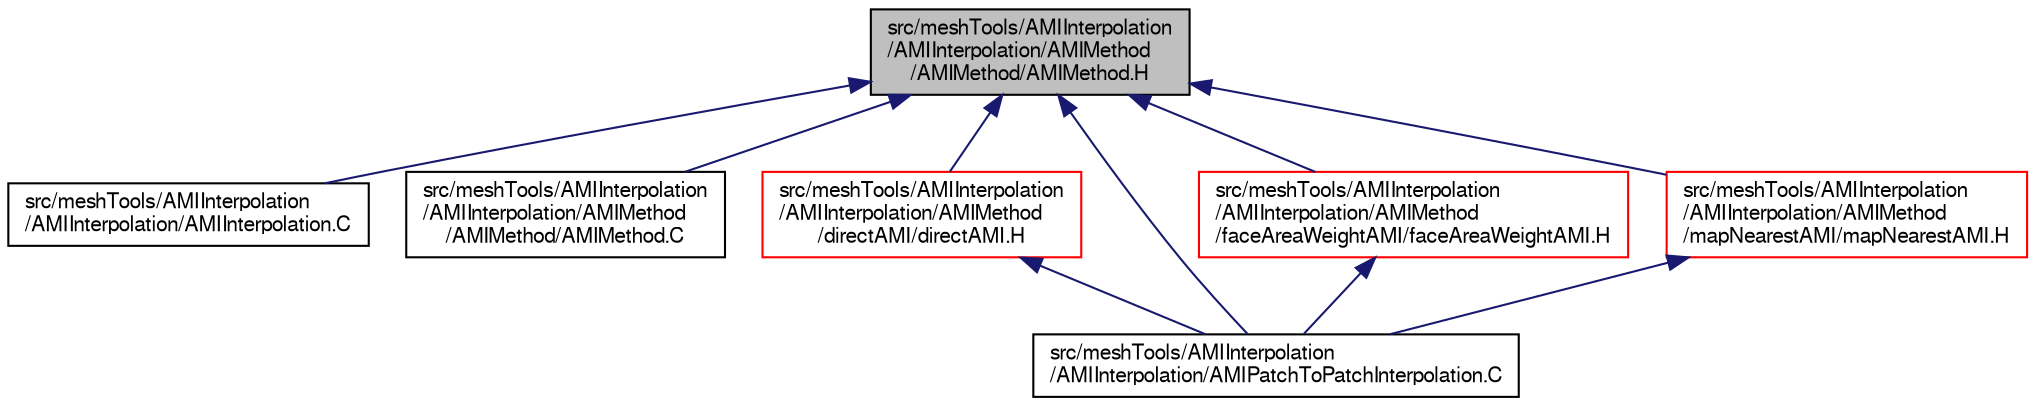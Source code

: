 digraph "src/meshTools/AMIInterpolation/AMIInterpolation/AMIMethod/AMIMethod/AMIMethod.H"
{
  bgcolor="transparent";
  edge [fontname="FreeSans",fontsize="10",labelfontname="FreeSans",labelfontsize="10"];
  node [fontname="FreeSans",fontsize="10",shape=record];
  Node177 [label="src/meshTools/AMIInterpolation\l/AMIInterpolation/AMIMethod\l/AMIMethod/AMIMethod.H",height=0.2,width=0.4,color="black", fillcolor="grey75", style="filled", fontcolor="black"];
  Node177 -> Node178 [dir="back",color="midnightblue",fontsize="10",style="solid",fontname="FreeSans"];
  Node178 [label="src/meshTools/AMIInterpolation\l/AMIInterpolation/AMIInterpolation.C",height=0.2,width=0.4,color="black",URL="$a07238.html"];
  Node177 -> Node179 [dir="back",color="midnightblue",fontsize="10",style="solid",fontname="FreeSans"];
  Node179 [label="src/meshTools/AMIInterpolation\l/AMIInterpolation/AMIMethod\l/AMIMethod/AMIMethod.C",height=0.2,width=0.4,color="black",URL="$a07253.html"];
  Node177 -> Node180 [dir="back",color="midnightblue",fontsize="10",style="solid",fontname="FreeSans"];
  Node180 [label="src/meshTools/AMIInterpolation\l/AMIInterpolation/AMIMethod\l/directAMI/directAMI.H",height=0.2,width=0.4,color="red",URL="$a07268.html"];
  Node180 -> Node182 [dir="back",color="midnightblue",fontsize="10",style="solid",fontname="FreeSans"];
  Node182 [label="src/meshTools/AMIInterpolation\l/AMIInterpolation/AMIPatchToPatchInterpolation.C",height=0.2,width=0.4,color="black",URL="$a07289.html"];
  Node177 -> Node183 [dir="back",color="midnightblue",fontsize="10",style="solid",fontname="FreeSans"];
  Node183 [label="src/meshTools/AMIInterpolation\l/AMIInterpolation/AMIMethod\l/faceAreaWeightAMI/faceAreaWeightAMI.H",height=0.2,width=0.4,color="red",URL="$a07274.html"];
  Node183 -> Node182 [dir="back",color="midnightblue",fontsize="10",style="solid",fontname="FreeSans"];
  Node177 -> Node187 [dir="back",color="midnightblue",fontsize="10",style="solid",fontname="FreeSans"];
  Node187 [label="src/meshTools/AMIInterpolation\l/AMIInterpolation/AMIMethod\l/mapNearestAMI/mapNearestAMI.H",height=0.2,width=0.4,color="red",URL="$a07280.html"];
  Node187 -> Node182 [dir="back",color="midnightblue",fontsize="10",style="solid",fontname="FreeSans"];
  Node177 -> Node182 [dir="back",color="midnightblue",fontsize="10",style="solid",fontname="FreeSans"];
}
